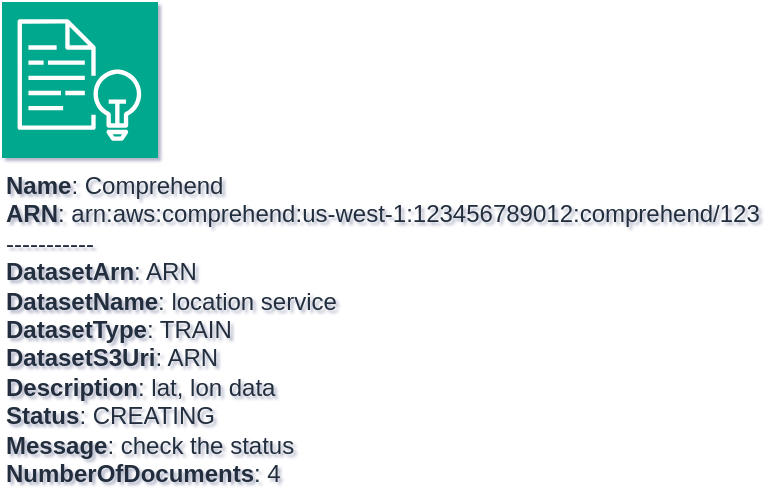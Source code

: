 <mxfile type="MultiCloud">
	<diagram id="diagram_1" name="AWS components">
		<mxGraphModel dx="1015" dy="661" grid="1" gridSize="10" guides="1" tooltips="1" connect="1" arrows="1" fold="1" page="1" pageScale="1" pageWidth="850" pageHeight="1100" math="0" shadow="1">
			<root>
				<mxCell id="0"/>
				<mxCell id="1" parent="0"/>
				<mxCell id="vertex:comprehend:arn:aws:comprehend:us-west-1:123456789012:comprehend/123" value="&lt;b&gt;Name&lt;/b&gt;: Comprehend&lt;BR&gt;&lt;b&gt;ARN&lt;/b&gt;: arn:aws:comprehend:us-west-1:123456789012:comprehend/123&lt;BR&gt;-----------&lt;BR&gt;&lt;b&gt;DatasetArn&lt;/b&gt;: ARN&lt;BR&gt;&lt;b&gt;DatasetName&lt;/b&gt;: location service&lt;BR&gt;&lt;b&gt;DatasetType&lt;/b&gt;: TRAIN&lt;BR&gt;&lt;b&gt;DatasetS3Uri&lt;/b&gt;: ARN&lt;BR&gt;&lt;b&gt;Description&lt;/b&gt;: lat, lon data&lt;BR&gt;&lt;b&gt;Status&lt;/b&gt;: CREATING&lt;BR&gt;&lt;b&gt;Message&lt;/b&gt;: check the status&lt;BR&gt;&lt;b&gt;NumberOfDocuments&lt;/b&gt;: 4" style="sketch=0;outlineConnect=0;fontColor=#232F3E;fillColor=#01A88D;strokeColor=#ffffff;dashed=0;verticalLabelPosition=bottom;verticalAlign=top;align=left;html=1;fontSize=12;fontStyle=0;aspect=fixed;shape=mxgraph.aws4.resourceIcon;resIcon=mxgraph.aws4.comprehend;" parent="1" vertex="1">
					<mxGeometry width="78" height="78" as="geometry"/>
				</mxCell>
			</root>
		</mxGraphModel>
	</diagram>
</mxfile>
